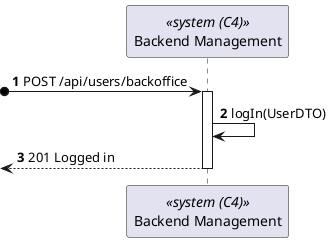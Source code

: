 @startuml

autonumber
participant SYS as "Backend Management" <<system (C4)>>

?o-> SYS : POST /api/users/backoffice
activate SYS

SYS -> SYS : logIn(UserDTO)
<-- SYS : 201 Logged in
deactivate SYS


@enduml